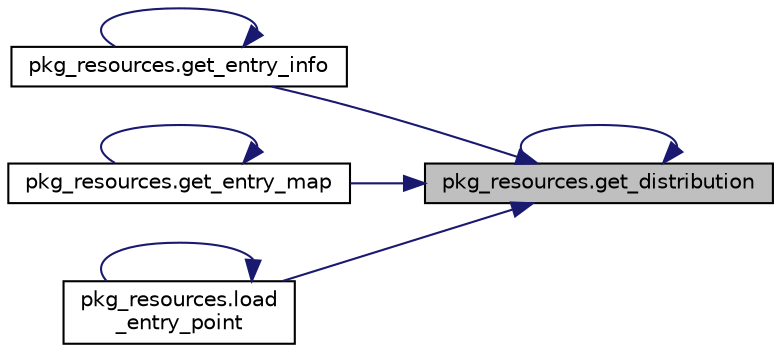 digraph "pkg_resources.get_distribution"
{
 // LATEX_PDF_SIZE
  edge [fontname="Helvetica",fontsize="10",labelfontname="Helvetica",labelfontsize="10"];
  node [fontname="Helvetica",fontsize="10",shape=record];
  rankdir="RL";
  Node1 [label="pkg_resources.get_distribution",height=0.2,width=0.4,color="black", fillcolor="grey75", style="filled", fontcolor="black",tooltip=" "];
  Node1 -> Node1 [dir="back",color="midnightblue",fontsize="10",style="solid",fontname="Helvetica"];
  Node1 -> Node2 [dir="back",color="midnightblue",fontsize="10",style="solid",fontname="Helvetica"];
  Node2 [label="pkg_resources.get_entry_info",height=0.2,width=0.4,color="black", fillcolor="white", style="filled",URL="$d0/de1/namespacepkg__resources.html#afbe243e1bf56cc04e07807c30e8b8145",tooltip=" "];
  Node2 -> Node2 [dir="back",color="midnightblue",fontsize="10",style="solid",fontname="Helvetica"];
  Node1 -> Node3 [dir="back",color="midnightblue",fontsize="10",style="solid",fontname="Helvetica"];
  Node3 [label="pkg_resources.get_entry_map",height=0.2,width=0.4,color="black", fillcolor="white", style="filled",URL="$d0/de1/namespacepkg__resources.html#ad16e5d5879cbf9b5302b755ae1d0e5c2",tooltip=" "];
  Node3 -> Node3 [dir="back",color="midnightblue",fontsize="10",style="solid",fontname="Helvetica"];
  Node1 -> Node4 [dir="back",color="midnightblue",fontsize="10",style="solid",fontname="Helvetica"];
  Node4 [label="pkg_resources.load\l_entry_point",height=0.2,width=0.4,color="black", fillcolor="white", style="filled",URL="$d0/de1/namespacepkg__resources.html#a2bc38c681dc970a15ff89f47bedd624a",tooltip=" "];
  Node4 -> Node4 [dir="back",color="midnightblue",fontsize="10",style="solid",fontname="Helvetica"];
}
